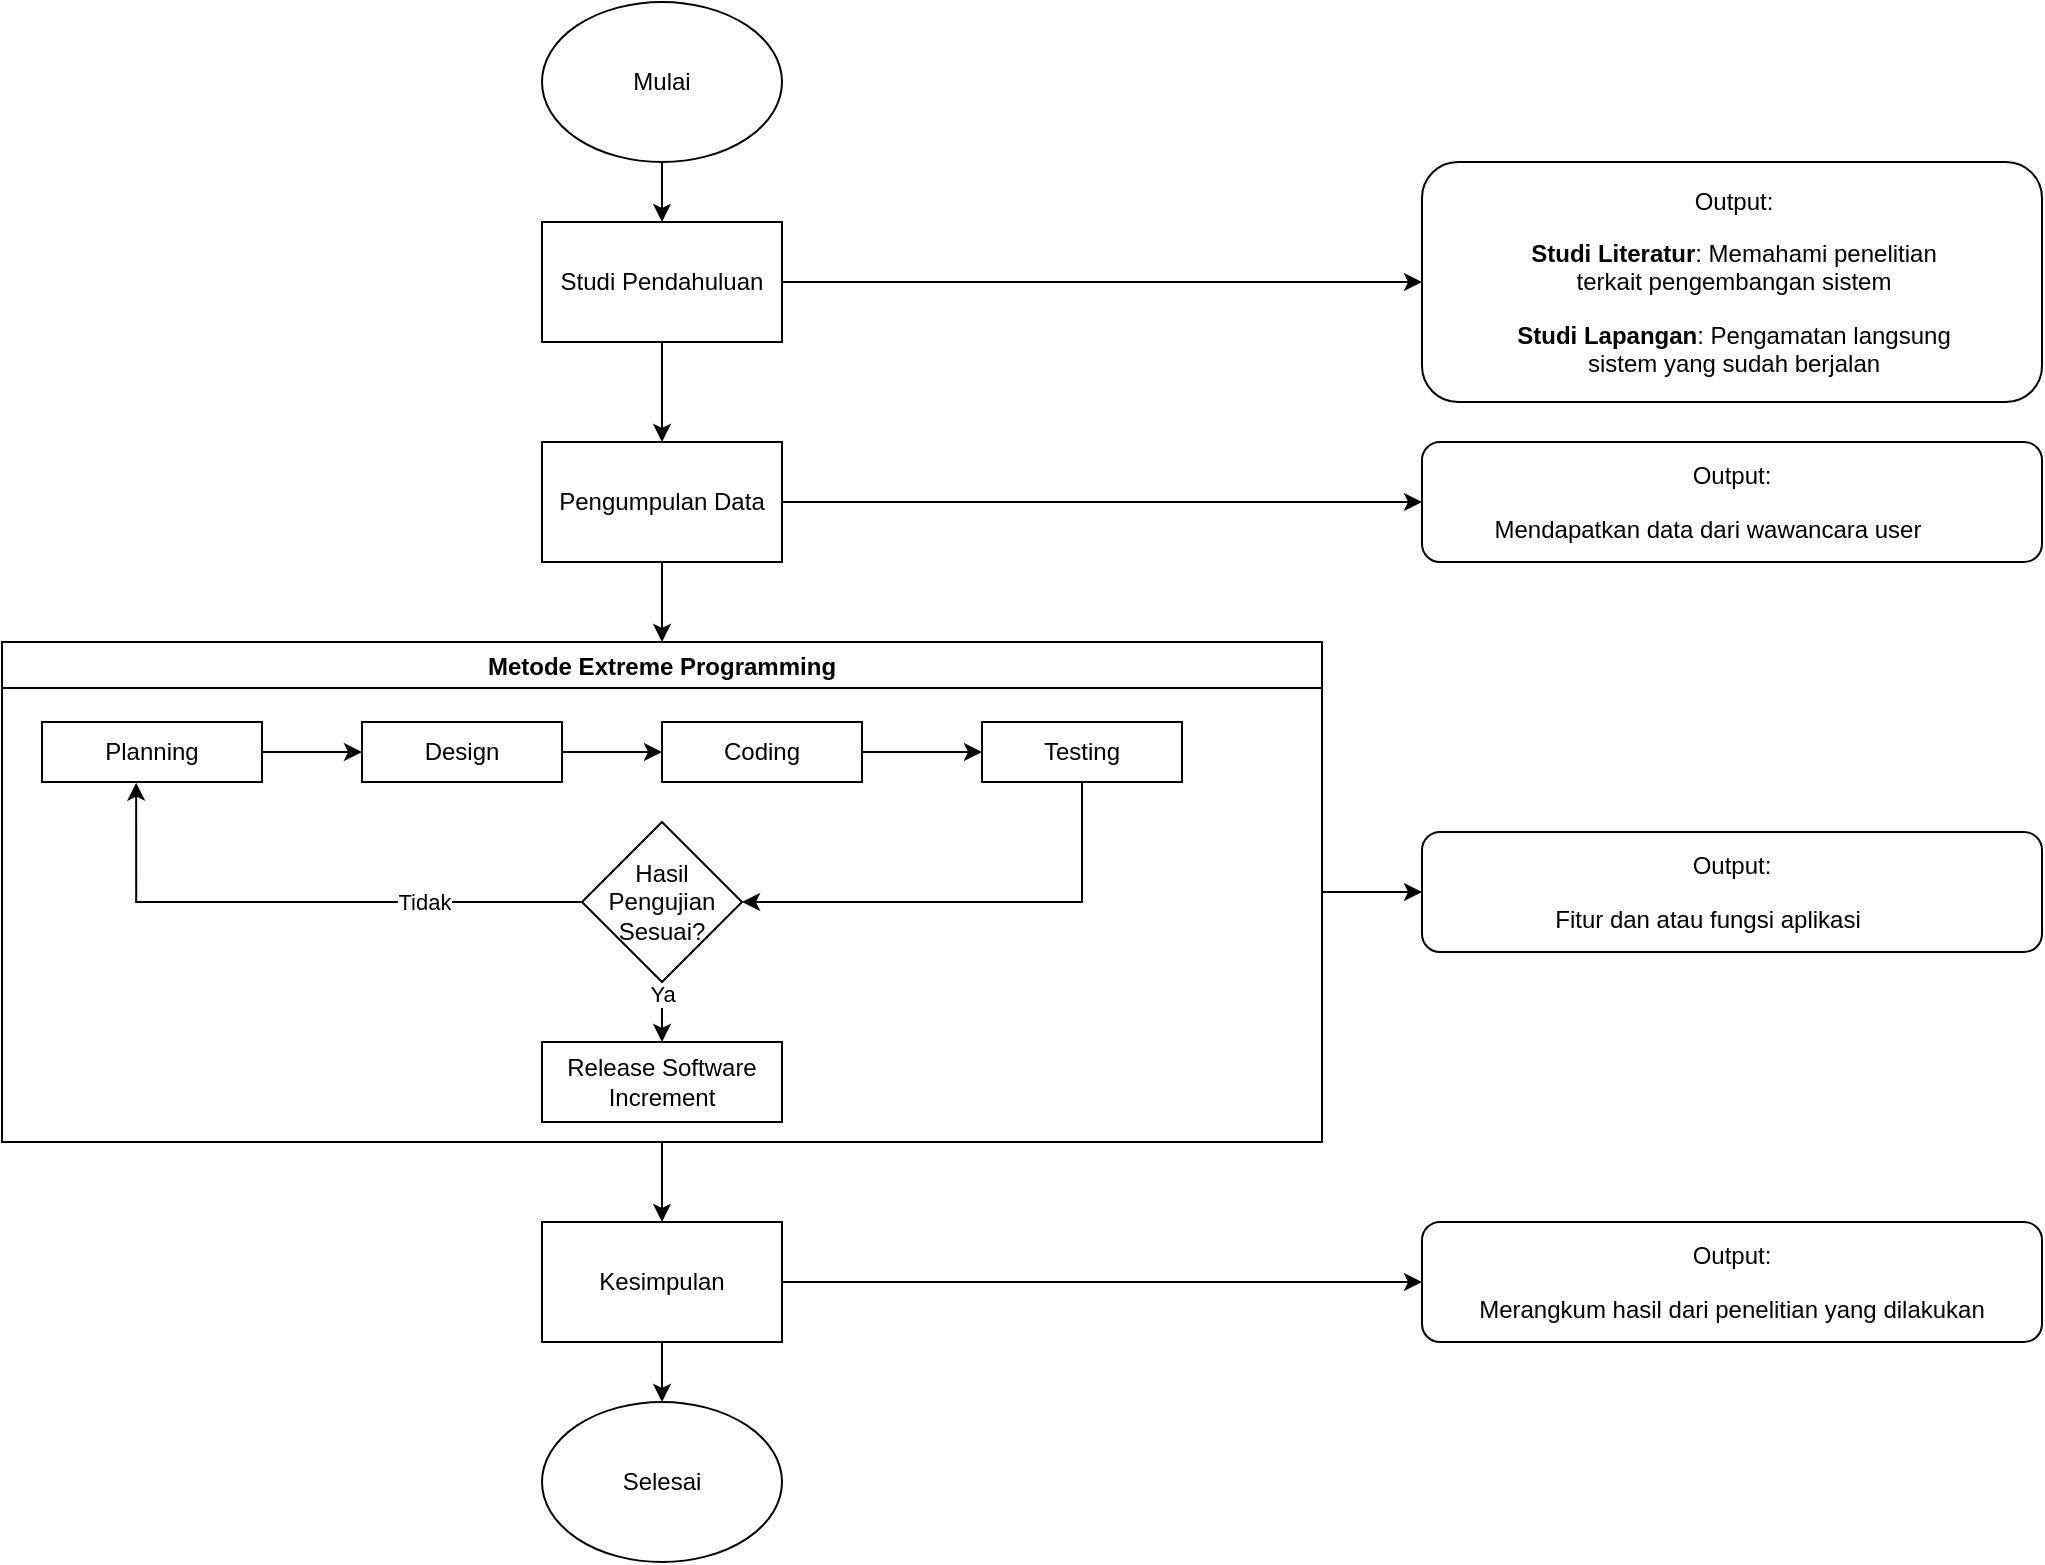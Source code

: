 <mxfile version="26.0.14">
  <diagram name="Page-1" id="XQFU7v4uMDN4i3KKFXCO">
    <mxGraphModel dx="1120" dy="1595" grid="1" gridSize="10" guides="1" tooltips="1" connect="1" arrows="1" fold="1" page="1" pageScale="1" pageWidth="827" pageHeight="1169" math="0" shadow="0">
      <root>
        <mxCell id="0" />
        <mxCell id="1" parent="0" />
        <mxCell id="HHC9imh6yudImMxVMGGT-3" style="edgeStyle=orthogonalEdgeStyle;rounded=0;orthogonalLoop=1;jettySize=auto;html=1;" parent="1" source="HHC9imh6yudImMxVMGGT-1" target="HHC9imh6yudImMxVMGGT-2" edge="1">
          <mxGeometry relative="1" as="geometry" />
        </mxCell>
        <mxCell id="HHC9imh6yudImMxVMGGT-1" value="Mulai" style="ellipse;whiteSpace=wrap;html=1;" parent="1" vertex="1">
          <mxGeometry x="330" y="-30" width="120" height="80" as="geometry" />
        </mxCell>
        <mxCell id="HHC9imh6yudImMxVMGGT-4" style="edgeStyle=orthogonalEdgeStyle;rounded=0;orthogonalLoop=1;jettySize=auto;html=1;" parent="1" source="HHC9imh6yudImMxVMGGT-2" target="HHC9imh6yudImMxVMGGT-5" edge="1">
          <mxGeometry relative="1" as="geometry">
            <mxPoint x="600" y="110" as="targetPoint" />
          </mxGeometry>
        </mxCell>
        <mxCell id="HHC9imh6yudImMxVMGGT-6" style="edgeStyle=orthogonalEdgeStyle;rounded=0;orthogonalLoop=1;jettySize=auto;html=1;" parent="1" source="HHC9imh6yudImMxVMGGT-2" target="HHC9imh6yudImMxVMGGT-7" edge="1">
          <mxGeometry relative="1" as="geometry">
            <mxPoint x="390" y="200" as="targetPoint" />
          </mxGeometry>
        </mxCell>
        <mxCell id="HHC9imh6yudImMxVMGGT-2" value="Studi Pendahuluan" style="rounded=0;whiteSpace=wrap;html=1;" parent="1" vertex="1">
          <mxGeometry x="330" y="80" width="120" height="60" as="geometry" />
        </mxCell>
        <mxCell id="HHC9imh6yudImMxVMGGT-5" value="&lt;p style=&quot;text-align: center;&quot; class=&quot;MsoNormal&quot;&gt;Output:&lt;/p&gt;&lt;p style=&quot;text-align: center;&quot; class=&quot;MsoNormal&quot;&gt;&lt;b style=&quot;background-color: transparent; color: light-dark(rgb(0, 0, 0), rgb(255, 255, 255)); text-indent: -18pt;&quot;&gt;Studi Literatur&lt;/b&gt;&lt;span style=&quot;background-color: transparent; color: light-dark(rgb(0, 0, 0), rgb(255, 255, 255)); text-indent: -18pt;&quot;&gt;: Memahami penelitian terkait&amp;nbsp;&lt;/span&gt;&lt;span style=&quot;background-color: transparent; color: light-dark(rgb(0, 0, 0), rgb(255, 255, 255)); text-indent: -18pt;&quot;&gt;pengembangan sistem&lt;/span&gt;&lt;/p&gt;&lt;p style=&quot;text-align: center;&quot; class=&quot;MsoNormal&quot;&gt;&lt;b style=&quot;text-indent: -18pt; background-color: transparent; color: light-dark(rgb(0, 0, 0), rgb(255, 255, 255));&quot;&gt;Studi Lapangan&lt;/b&gt;&lt;span style=&quot;text-indent: -18pt; background-color: transparent; color: light-dark(rgb(0, 0, 0), rgb(255, 255, 255));&quot;&gt;: Pengamatan langsung &lt;br&gt;sistem&amp;nbsp;&lt;/span&gt;&lt;span style=&quot;background-color: transparent; color: light-dark(rgb(0, 0, 0), rgb(255, 255, 255)); text-indent: -18pt;&quot;&gt;yang sudah berjalan&lt;/span&gt;&lt;/p&gt;" style="rounded=1;whiteSpace=wrap;html=1;align=left;" parent="1" vertex="1">
          <mxGeometry x="770" y="50" width="310" height="120" as="geometry" />
        </mxCell>
        <mxCell id="HHC9imh6yudImMxVMGGT-8" style="edgeStyle=orthogonalEdgeStyle;rounded=0;orthogonalLoop=1;jettySize=auto;html=1;exitX=1;exitY=0.5;exitDx=0;exitDy=0;" parent="1" source="HHC9imh6yudImMxVMGGT-7" target="HHC9imh6yudImMxVMGGT-9" edge="1">
          <mxGeometry relative="1" as="geometry">
            <mxPoint x="540" y="200" as="targetPoint" />
          </mxGeometry>
        </mxCell>
        <mxCell id="HHC9imh6yudImMxVMGGT-16" style="edgeStyle=orthogonalEdgeStyle;rounded=0;orthogonalLoop=1;jettySize=auto;html=1;" parent="1" source="HHC9imh6yudImMxVMGGT-7" target="HHC9imh6yudImMxVMGGT-17" edge="1">
          <mxGeometry relative="1" as="geometry">
            <mxPoint x="390" y="320" as="targetPoint" />
          </mxGeometry>
        </mxCell>
        <mxCell id="HHC9imh6yudImMxVMGGT-7" value="Pengumpulan Data" style="rounded=0;whiteSpace=wrap;html=1;" parent="1" vertex="1">
          <mxGeometry x="330" y="190" width="120" height="60" as="geometry" />
        </mxCell>
        <mxCell id="HHC9imh6yudImMxVMGGT-9" value="&lt;p class=&quot;MsoNormal&quot;&gt;Output:&lt;/p&gt;&lt;p style=&quot;text-indent: -24px;&quot; class=&quot;MsoNormal&quot;&gt;Mendapatkan data dari wawancara user&lt;/p&gt;" style="rounded=1;whiteSpace=wrap;html=1;" parent="1" vertex="1">
          <mxGeometry x="770" y="190" width="310" height="60" as="geometry" />
        </mxCell>
        <mxCell id="HHC9imh6yudImMxVMGGT-19" style="edgeStyle=orthogonalEdgeStyle;rounded=0;orthogonalLoop=1;jettySize=auto;html=1;" parent="1" source="HHC9imh6yudImMxVMGGT-17" target="HHC9imh6yudImMxVMGGT-20" edge="1">
          <mxGeometry relative="1" as="geometry">
            <mxPoint x="770" y="400" as="targetPoint" />
          </mxGeometry>
        </mxCell>
        <mxCell id="HHC9imh6yudImMxVMGGT-21" style="edgeStyle=orthogonalEdgeStyle;rounded=0;orthogonalLoop=1;jettySize=auto;html=1;" parent="1" source="HHC9imh6yudImMxVMGGT-17" target="HHC9imh6yudImMxVMGGT-23" edge="1">
          <mxGeometry relative="1" as="geometry">
            <mxPoint x="390" y="545" as="targetPoint" />
          </mxGeometry>
        </mxCell>
        <mxCell id="HHC9imh6yudImMxVMGGT-17" value="Metode Extreme Programming" style="swimlane;" parent="1" vertex="1">
          <mxGeometry x="60" y="290" width="660" height="250" as="geometry">
            <mxRectangle x="60" y="300" width="200" height="30" as="alternateBounds" />
          </mxGeometry>
        </mxCell>
        <mxCell id="HHC9imh6yudImMxVMGGT-26" value="Planning" style="rounded=0;whiteSpace=wrap;html=1;" parent="HHC9imh6yudImMxVMGGT-17" vertex="1">
          <mxGeometry x="20" y="40" width="110" height="30" as="geometry" />
        </mxCell>
        <mxCell id="HHC9imh6yudImMxVMGGT-32" style="edgeStyle=orthogonalEdgeStyle;rounded=0;orthogonalLoop=1;jettySize=auto;html=1;entryX=0;entryY=0.5;entryDx=0;entryDy=0;" parent="HHC9imh6yudImMxVMGGT-17" source="HHC9imh6yudImMxVMGGT-28" target="HHC9imh6yudImMxVMGGT-29" edge="1">
          <mxGeometry relative="1" as="geometry" />
        </mxCell>
        <mxCell id="HHC9imh6yudImMxVMGGT-28" value="Design" style="rounded=0;whiteSpace=wrap;html=1;" parent="HHC9imh6yudImMxVMGGT-17" vertex="1">
          <mxGeometry x="180" y="40" width="100" height="30" as="geometry" />
        </mxCell>
        <mxCell id="HHC9imh6yudImMxVMGGT-27" style="edgeStyle=orthogonalEdgeStyle;rounded=0;orthogonalLoop=1;jettySize=auto;html=1;" parent="HHC9imh6yudImMxVMGGT-17" source="HHC9imh6yudImMxVMGGT-26" target="HHC9imh6yudImMxVMGGT-28" edge="1">
          <mxGeometry relative="1" as="geometry">
            <mxPoint x="180" y="55" as="targetPoint" />
          </mxGeometry>
        </mxCell>
        <mxCell id="HHC9imh6yudImMxVMGGT-33" style="edgeStyle=orthogonalEdgeStyle;rounded=0;orthogonalLoop=1;jettySize=auto;html=1;" parent="HHC9imh6yudImMxVMGGT-17" source="HHC9imh6yudImMxVMGGT-29" target="HHC9imh6yudImMxVMGGT-30" edge="1">
          <mxGeometry relative="1" as="geometry" />
        </mxCell>
        <mxCell id="HHC9imh6yudImMxVMGGT-29" value="Coding" style="rounded=0;whiteSpace=wrap;html=1;" parent="HHC9imh6yudImMxVMGGT-17" vertex="1">
          <mxGeometry x="330" y="40" width="100" height="30" as="geometry" />
        </mxCell>
        <mxCell id="HHC9imh6yudImMxVMGGT-36" style="edgeStyle=orthogonalEdgeStyle;rounded=0;orthogonalLoop=1;jettySize=auto;html=1;entryX=1;entryY=0.5;entryDx=0;entryDy=0;" parent="HHC9imh6yudImMxVMGGT-17" source="HHC9imh6yudImMxVMGGT-30" target="HHC9imh6yudImMxVMGGT-34" edge="1">
          <mxGeometry relative="1" as="geometry">
            <Array as="points">
              <mxPoint x="540" y="130" />
            </Array>
          </mxGeometry>
        </mxCell>
        <mxCell id="HHC9imh6yudImMxVMGGT-30" value="Testing" style="rounded=0;whiteSpace=wrap;html=1;" parent="HHC9imh6yudImMxVMGGT-17" vertex="1">
          <mxGeometry x="490" y="40" width="100" height="30" as="geometry" />
        </mxCell>
        <mxCell id="HHC9imh6yudImMxVMGGT-31" value="Release Software Increment" style="rounded=0;whiteSpace=wrap;html=1;" parent="HHC9imh6yudImMxVMGGT-17" vertex="1">
          <mxGeometry x="270" y="200" width="120" height="40" as="geometry" />
        </mxCell>
        <mxCell id="HHC9imh6yudImMxVMGGT-38" style="edgeStyle=orthogonalEdgeStyle;rounded=0;orthogonalLoop=1;jettySize=auto;html=1;exitX=0.5;exitY=1;exitDx=0;exitDy=0;entryX=0.5;entryY=0;entryDx=0;entryDy=0;" parent="HHC9imh6yudImMxVMGGT-17" source="HHC9imh6yudImMxVMGGT-34" target="HHC9imh6yudImMxVMGGT-31" edge="1">
          <mxGeometry relative="1" as="geometry" />
        </mxCell>
        <mxCell id="HHC9imh6yudImMxVMGGT-40" value="Ya" style="edgeLabel;html=1;align=center;verticalAlign=middle;resizable=0;points=[];" parent="HHC9imh6yudImMxVMGGT-38" vertex="1" connectable="0">
          <mxGeometry x="-0.607" relative="1" as="geometry">
            <mxPoint as="offset" />
          </mxGeometry>
        </mxCell>
        <mxCell id="HHC9imh6yudImMxVMGGT-34" value="Hasil Pengujian Sesuai?" style="rhombus;whiteSpace=wrap;html=1;" parent="HHC9imh6yudImMxVMGGT-17" vertex="1">
          <mxGeometry x="290" y="90" width="80" height="80" as="geometry" />
        </mxCell>
        <mxCell id="HHC9imh6yudImMxVMGGT-37" style="edgeStyle=orthogonalEdgeStyle;rounded=0;orthogonalLoop=1;jettySize=auto;html=1;entryX=0.428;entryY=1.011;entryDx=0;entryDy=0;entryPerimeter=0;" parent="HHC9imh6yudImMxVMGGT-17" source="HHC9imh6yudImMxVMGGT-34" target="HHC9imh6yudImMxVMGGT-26" edge="1">
          <mxGeometry relative="1" as="geometry" />
        </mxCell>
        <mxCell id="HHC9imh6yudImMxVMGGT-42" value="Tidak" style="edgeLabel;html=1;align=center;verticalAlign=middle;resizable=0;points=[];" parent="HHC9imh6yudImMxVMGGT-37" vertex="1" connectable="0">
          <mxGeometry x="-0.437" relative="1" as="geometry">
            <mxPoint as="offset" />
          </mxGeometry>
        </mxCell>
        <mxCell id="HHC9imh6yudImMxVMGGT-20" value="&lt;p class=&quot;MsoNormal&quot;&gt;Output:&lt;/p&gt;&lt;p style=&quot;text-indent: -24px;&quot; class=&quot;MsoNormal&quot;&gt;Fitur dan atau fungsi aplikasi&lt;/p&gt;" style="rounded=1;whiteSpace=wrap;html=1;" parent="1" vertex="1">
          <mxGeometry x="770" y="385" width="310" height="60" as="geometry" />
        </mxCell>
        <mxCell id="HHC9imh6yudImMxVMGGT-24" style="edgeStyle=orthogonalEdgeStyle;rounded=0;orthogonalLoop=1;jettySize=auto;html=1;" parent="1" source="HHC9imh6yudImMxVMGGT-23" target="HHC9imh6yudImMxVMGGT-25" edge="1">
          <mxGeometry relative="1" as="geometry">
            <mxPoint x="390" y="660" as="targetPoint" />
          </mxGeometry>
        </mxCell>
        <mxCell id="HHC9imh6yudImMxVMGGT-43" style="edgeStyle=orthogonalEdgeStyle;rounded=0;orthogonalLoop=1;jettySize=auto;html=1;" parent="1" source="HHC9imh6yudImMxVMGGT-23" target="HHC9imh6yudImMxVMGGT-44" edge="1">
          <mxGeometry relative="1" as="geometry">
            <mxPoint x="770" y="600" as="targetPoint" />
          </mxGeometry>
        </mxCell>
        <mxCell id="HHC9imh6yudImMxVMGGT-23" value="Kesimpulan" style="rounded=0;whiteSpace=wrap;html=1;" parent="1" vertex="1">
          <mxGeometry x="330" y="580" width="120" height="60" as="geometry" />
        </mxCell>
        <mxCell id="HHC9imh6yudImMxVMGGT-25" value="Selesai" style="ellipse;whiteSpace=wrap;html=1;" parent="1" vertex="1">
          <mxGeometry x="330" y="670" width="120" height="80" as="geometry" />
        </mxCell>
        <mxCell id="HHC9imh6yudImMxVMGGT-44" value="&lt;p class=&quot;MsoNormal&quot;&gt;Output:&lt;/p&gt;&lt;p class=&quot;MsoNormal&quot;&gt;Merangkum hasil dari penelitian yang dilakukan&lt;/p&gt;" style="rounded=1;whiteSpace=wrap;html=1;" parent="1" vertex="1">
          <mxGeometry x="770" y="580" width="310" height="60" as="geometry" />
        </mxCell>
      </root>
    </mxGraphModel>
  </diagram>
</mxfile>
